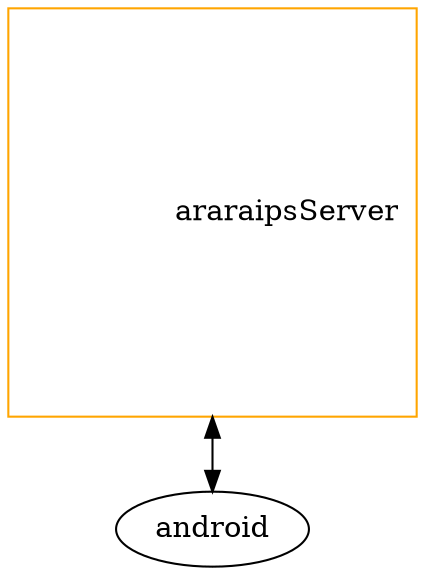 

//initial_state 
digraph name{ ratio="fill";
	
	araraipsServer						[shape="square", label="		araraipsServer", color="orange"]
	araraipsServer	->		android		[dir="both"];
}

/*CUT*/
//step1_separateAndroid
digraph name{ ratio="fill";

	
	subgraph Servers{
	node [style=filled]
	araraipsServer						[shape="square", label="		araraipsServer", color="orange"]
	}

	subgraph Android{
	node [style=filled]
	rank=same
	androidJava							[shape="ellipse", label="androidJava", color="orange"]
	androidScreen						[shape="ellipse", label="androidScreen", color="orange"]
	}

	araraipsServer						[shape="square", label="		araraipsServer", color="orange"]
	araraipsServer	->		androidJava		[dir="both"];
	androidJava		->		androidScreen	[dir="both"];
}

/*CUT*/
digraph name{ ratio="fill" 
	compound=true

	subgraph Servers{
	node [style=filled]
	araraipsServer						[shape="square", label="		araraipsServer", color="orange"]
	}

	subgraph Android{
	node [style=filled]
	rank=same
	androidJava							[shape="ellipse", label="androidJava", color="orange"]
	androidScreen						[shape="ellipse", label="androidScreen", color="orange"]
	}

	araraipsServer						[shape="square", label="		araraipsServer", color="orange"]
	araraipsServer	->		androidJava		[dir="both"];
	androidJava		->		androidScreen	[dir="both"];
}


/*CUT*/
digraph name{ ratio="fill" 
	compound=true

	subgraph Servers{
	node [style=filled]
	rank=same
	araraipsServer						[shape="square", label="		araraipsServer", color="orange"]
	}

	subgraph Webview{
	node [style=filled]
	rank=same
	androidWebView    					[shape="ellipse", label="androidWebView", color="orange"]
	}

	subgraph Android{
	node [style=filled]
	rank=same
	androidJava							[shape="ellipse", label="androidJava", color="orange"]
	androidScreen						[shape="ellipse", label="androidScreen", color="orange"]
	}

	araraipsServer		->		androidWebView	[dir="both"]
	androidWebView		->		androidJava		[dir="both"]
	androidWebView		->		androidScreen	[dir="both"]
}

/*CUT*/
digraph name{ ratio="fill" 
	compound=true

	subgraph Servers{
	node [style=filled]
	rank=same
	araraipsServer						[shape="square", label="		araraipsServer", color="orange"]
	}

	subgraph Webview{
	node [style=filled]
	rank=same
	androidWebView    					[shape="ellipse", label="androidWebView", color="orange"]
	}

	subgraph Android{
	node [style=filled]
	rank=same
	androidJava							[shape="ellipse", label="androidJava", color="orange"]
	androidScreen						[shape="ellipse", label="androidScreen", color="orange"]
	}

	androidWebView		->		araraipsServer
	araraipsServer		->		androidWebView
	androidWebView		->		androidJava		[dir="both"]
	androidWebView		->		androidScreen	[dir="both"]
}

/*CUT*/
digraph name{ ratio="fill" 
	compound=true

	subgraph Servers{
	node [style=filled]
	rank=same
	araraipsServer						[shape="square", label="		araraipsServer", color="orange"]
	araraipsLocationServer 				[shape="square", label="araraips\nLocationServer", color="orange"]
	}

	subgraph Webview{
	node [style=filled]
	rank=same
	androidWebView    					[shape="ellipse", label="androidWebView", color="orange"]
	}

	subgraph Android{
	node [style=filled]
	rank=same
	androidJava							[shape="ellipse", label="androidJava", color="orange"]
	androidScreen						[shape="ellipse", label="androidScreen", color="orange"]
	}

	androidWebView		->		araraipsServer
	araraipsServer		->		androidWebView
	androidWebView		->		araraipsLocationServer	[dir="both", style="dotted"]
	androidWebView		->		androidJava				[dir="both"]
	androidWebView		->		androidScreen			[dir="both"]
}
